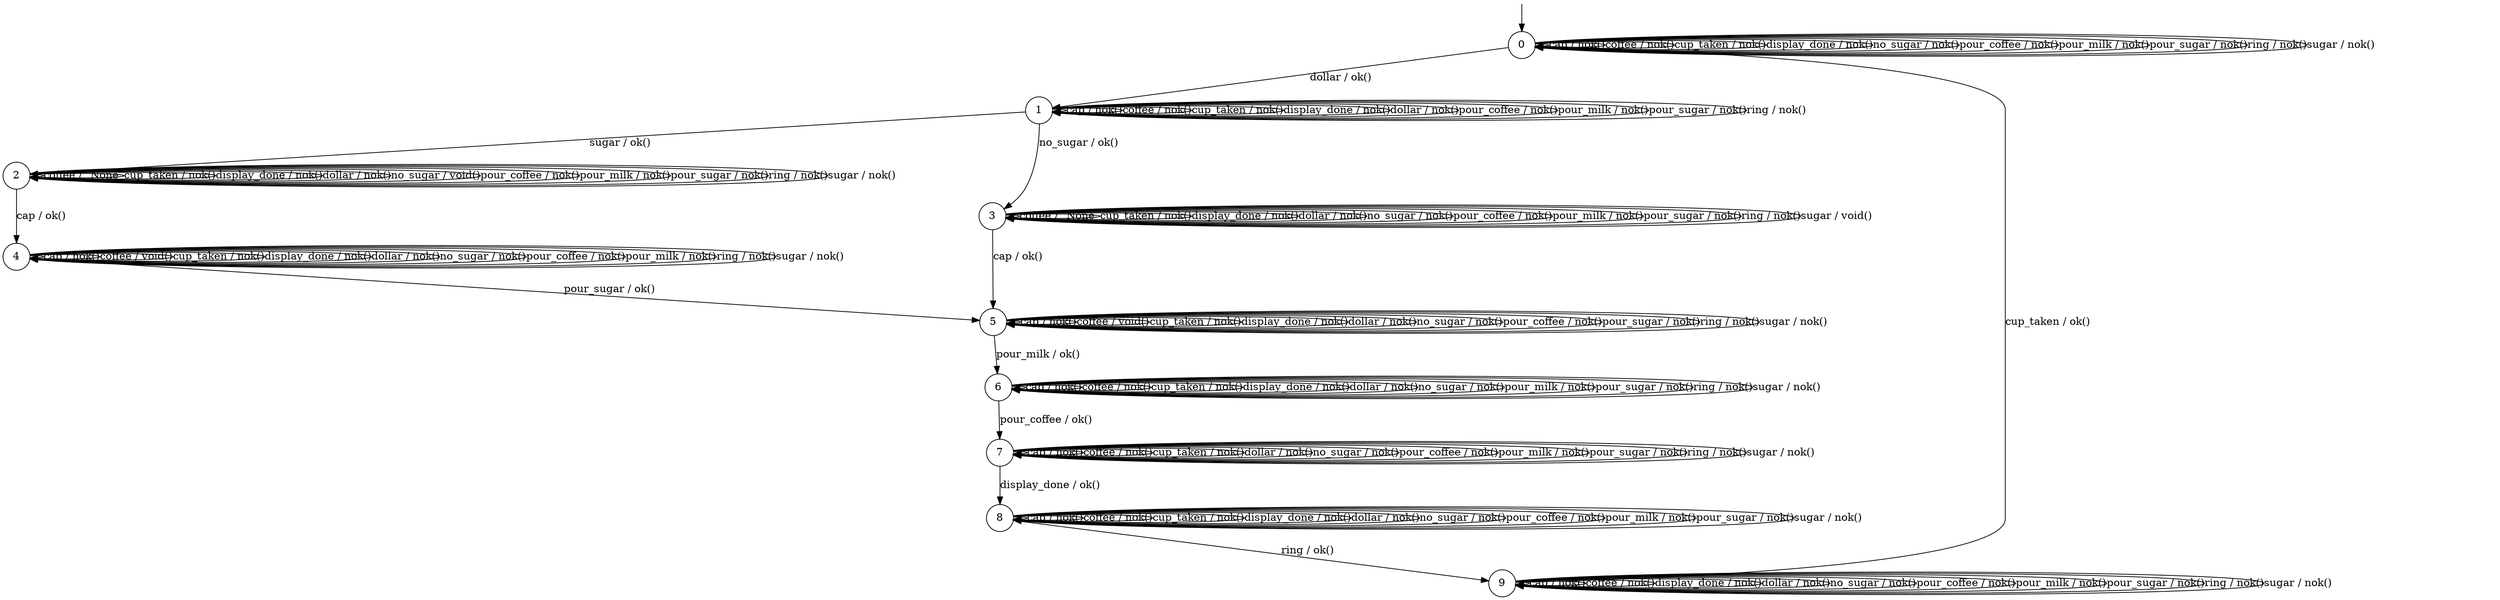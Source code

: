 digraph g {

	s0 [shape="circle" label="0"];
	s1 [shape="circle" label="1"];
	s2 [shape="circle" label="2"];
	s3 [shape="circle" label="3"];
	s4 [shape="circle" label="4"];
	s5 [shape="circle" label="5"];
	s6 [shape="circle" label="6"];
	s7 [shape="circle" label="7"];
	s8 [shape="circle" label="8"];
	s9 [shape="circle" label="9"];
	s0 -> s0 [label="cap / nok()"];
	s0 -> s0 [label="coffee / nok()"];
	s0 -> s0 [label="cup_taken / nok()"];
	s0 -> s0 [label="display_done / nok()"];
	s0 -> s1 [label="dollar / ok()"];
	s0 -> s0 [label="no_sugar / nok()"];
	s0 -> s0 [label="pour_coffee / nok()"];
	s0 -> s0 [label="pour_milk / nok()"];
	s0 -> s0 [label="pour_sugar / nok()"];
	s0 -> s0 [label="ring / nok()"];
	s0 -> s0 [label="sugar / nok()"];
	s1 -> s1 [label="cap / nok()"];
	s1 -> s1 [label="coffee / nok()"];
	s1 -> s1 [label="cup_taken / nok()"];
	s1 -> s1 [label="display_done / nok()"];
	s1 -> s1 [label="dollar / nok()"];
	s1 -> s3 [label="no_sugar / ok()"];
	s1 -> s1 [label="pour_coffee / nok()"];
	s1 -> s1 [label="pour_milk / nok()"];
	s1 -> s1 [label="pour_sugar / nok()"];
	s1 -> s1 [label="ring / nok()"];
	s1 -> s2 [label="sugar / ok()"];
	s2 -> s4 [label="cap / ok()"];
	s2 -> s2 [label="coffee / _None_"];
	s2 -> s2 [label="cup_taken / nok()"];
	s2 -> s2 [label="display_done / nok()"];
	s2 -> s2 [label="dollar / nok()"];
	s2 -> s2 [label="no_sugar / void()"];
	s2 -> s2 [label="pour_coffee / nok()"];
	s2 -> s2 [label="pour_milk / nok()"];
	s2 -> s2 [label="pour_sugar / nok()"];
	s2 -> s2 [label="ring / nok()"];
	s2 -> s2 [label="sugar / nok()"];
	s3 -> s5 [label="cap / ok()"];
	s3 -> s3 [label="coffee / _None_"];
	s3 -> s3 [label="cup_taken / nok()"];
	s3 -> s3 [label="display_done / nok()"];
	s3 -> s3 [label="dollar / nok()"];
	s3 -> s3 [label="no_sugar / nok()"];
	s3 -> s3 [label="pour_coffee / nok()"];
	s3 -> s3 [label="pour_milk / nok()"];
	s3 -> s3 [label="pour_sugar / nok()"];
	s3 -> s3 [label="ring / nok()"];
	s3 -> s3 [label="sugar / void()"];
	s4 -> s4 [label="cap / nok()"];
	s4 -> s4 [label="coffee / void()"];
	s4 -> s4 [label="cup_taken / nok()"];
	s4 -> s4 [label="display_done / nok()"];
	s4 -> s4 [label="dollar / nok()"];
	s4 -> s4 [label="no_sugar / nok()"];
	s4 -> s4 [label="pour_coffee / nok()"];
	s4 -> s4 [label="pour_milk / nok()"];
	s4 -> s5 [label="pour_sugar / ok()"];
	s4 -> s4 [label="ring / nok()"];
	s4 -> s4 [label="sugar / nok()"];
	s5 -> s5 [label="cap / nok()"];
	s5 -> s5 [label="coffee / void()"];
	s5 -> s5 [label="cup_taken / nok()"];
	s5 -> s5 [label="display_done / nok()"];
	s5 -> s5 [label="dollar / nok()"];
	s5 -> s5 [label="no_sugar / nok()"];
	s5 -> s5 [label="pour_coffee / nok()"];
	s5 -> s6 [label="pour_milk / ok()"];
	s5 -> s5 [label="pour_sugar / nok()"];
	s5 -> s5 [label="ring / nok()"];
	s5 -> s5 [label="sugar / nok()"];
	s6 -> s6 [label="cap / nok()"];
	s6 -> s6 [label="coffee / nok()"];
	s6 -> s6 [label="cup_taken / nok()"];
	s6 -> s6 [label="display_done / nok()"];
	s6 -> s6 [label="dollar / nok()"];
	s6 -> s6 [label="no_sugar / nok()"];
	s6 -> s7 [label="pour_coffee / ok()"];
	s6 -> s6 [label="pour_milk / nok()"];
	s6 -> s6 [label="pour_sugar / nok()"];
	s6 -> s6 [label="ring / nok()"];
	s6 -> s6 [label="sugar / nok()"];
	s7 -> s7 [label="cap / nok()"];
	s7 -> s7 [label="coffee / nok()"];
	s7 -> s7 [label="cup_taken / nok()"];
	s7 -> s8 [label="display_done / ok()"];
	s7 -> s7 [label="dollar / nok()"];
	s7 -> s7 [label="no_sugar / nok()"];
	s7 -> s7 [label="pour_coffee / nok()"];
	s7 -> s7 [label="pour_milk / nok()"];
	s7 -> s7 [label="pour_sugar / nok()"];
	s7 -> s7 [label="ring / nok()"];
	s7 -> s7 [label="sugar / nok()"];
	s8 -> s8 [label="cap / nok()"];
	s8 -> s8 [label="coffee / nok()"];
	s8 -> s8 [label="cup_taken / nok()"];
	s8 -> s8 [label="display_done / nok()"];
	s8 -> s8 [label="dollar / nok()"];
	s8 -> s8 [label="no_sugar / nok()"];
	s8 -> s8 [label="pour_coffee / nok()"];
	s8 -> s8 [label="pour_milk / nok()"];
	s8 -> s8 [label="pour_sugar / nok()"];
	s8 -> s9 [label="ring / ok()"];
	s8 -> s8 [label="sugar / nok()"];
	s9 -> s9 [label="cap / nok()"];
	s9 -> s9 [label="coffee / nok()"];
	s9 -> s0 [label="cup_taken / ok()"];
	s9 -> s9 [label="display_done / nok()"];
	s9 -> s9 [label="dollar / nok()"];
	s9 -> s9 [label="no_sugar / nok()"];
	s9 -> s9 [label="pour_coffee / nok()"];
	s9 -> s9 [label="pour_milk / nok()"];
	s9 -> s9 [label="pour_sugar / nok()"];
	s9 -> s9 [label="ring / nok()"];
	s9 -> s9 [label="sugar / nok()"];

__start0 [label="" shape="none" width="0" height="0"];
__start0 -> s0;

}
